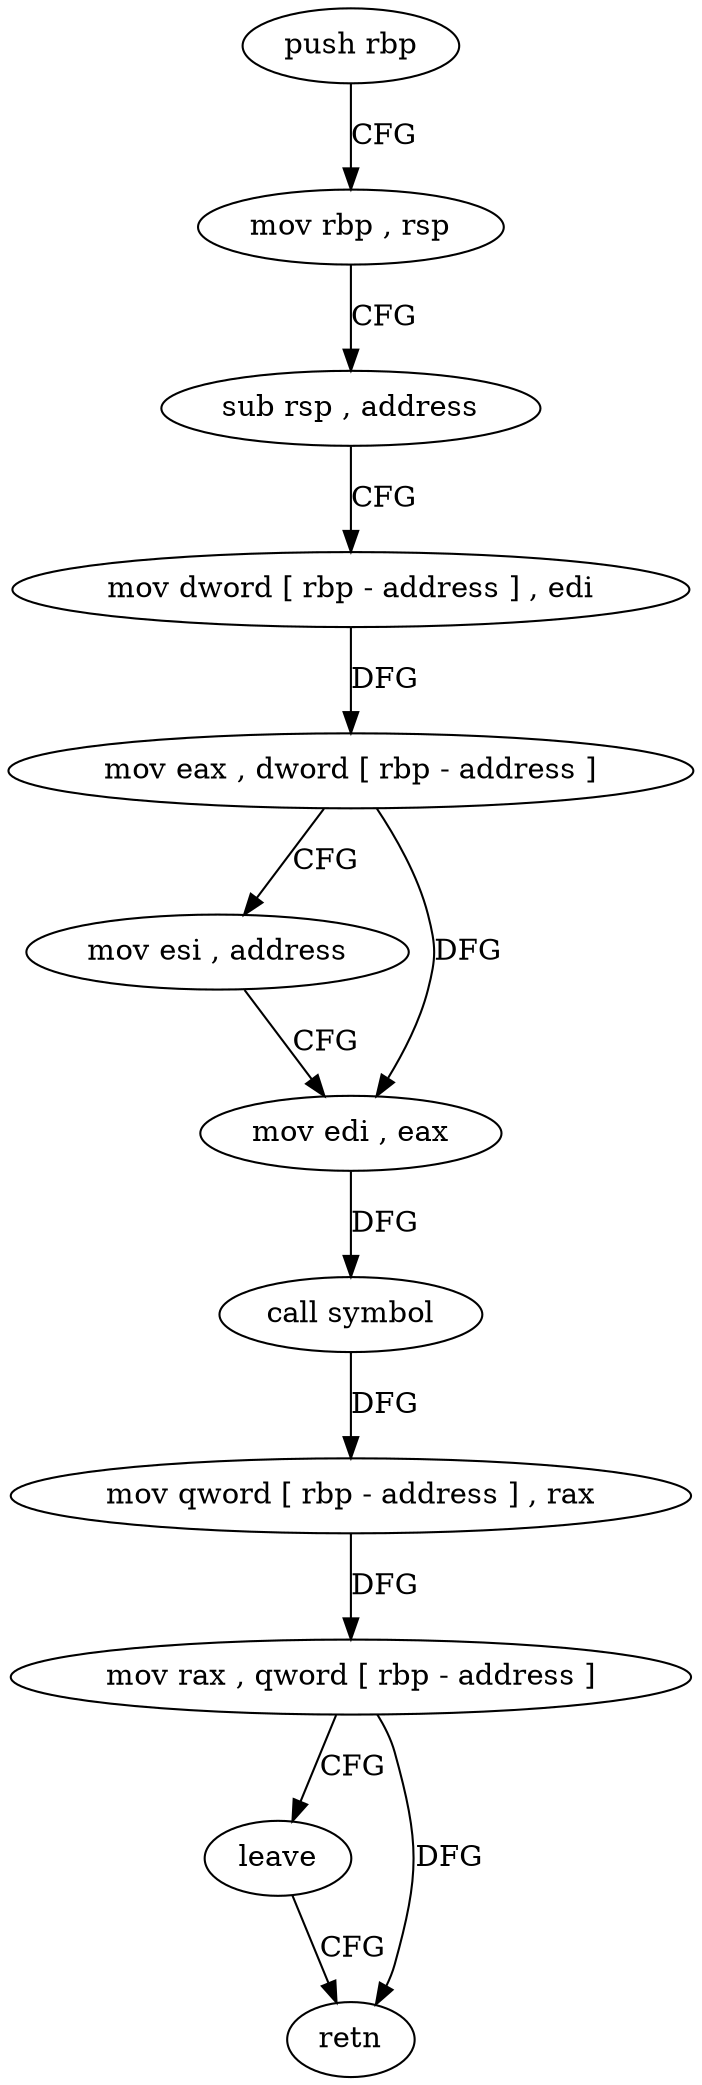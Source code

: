 digraph "func" {
"4506923" [label = "push rbp" ]
"4506924" [label = "mov rbp , rsp" ]
"4506927" [label = "sub rsp , address" ]
"4506931" [label = "mov dword [ rbp - address ] , edi" ]
"4506934" [label = "mov eax , dword [ rbp - address ]" ]
"4506937" [label = "mov esi , address" ]
"4506942" [label = "mov edi , eax" ]
"4506944" [label = "call symbol" ]
"4506949" [label = "mov qword [ rbp - address ] , rax" ]
"4506953" [label = "mov rax , qword [ rbp - address ]" ]
"4506957" [label = "leave" ]
"4506958" [label = "retn" ]
"4506923" -> "4506924" [ label = "CFG" ]
"4506924" -> "4506927" [ label = "CFG" ]
"4506927" -> "4506931" [ label = "CFG" ]
"4506931" -> "4506934" [ label = "DFG" ]
"4506934" -> "4506937" [ label = "CFG" ]
"4506934" -> "4506942" [ label = "DFG" ]
"4506937" -> "4506942" [ label = "CFG" ]
"4506942" -> "4506944" [ label = "DFG" ]
"4506944" -> "4506949" [ label = "DFG" ]
"4506949" -> "4506953" [ label = "DFG" ]
"4506953" -> "4506957" [ label = "CFG" ]
"4506953" -> "4506958" [ label = "DFG" ]
"4506957" -> "4506958" [ label = "CFG" ]
}
